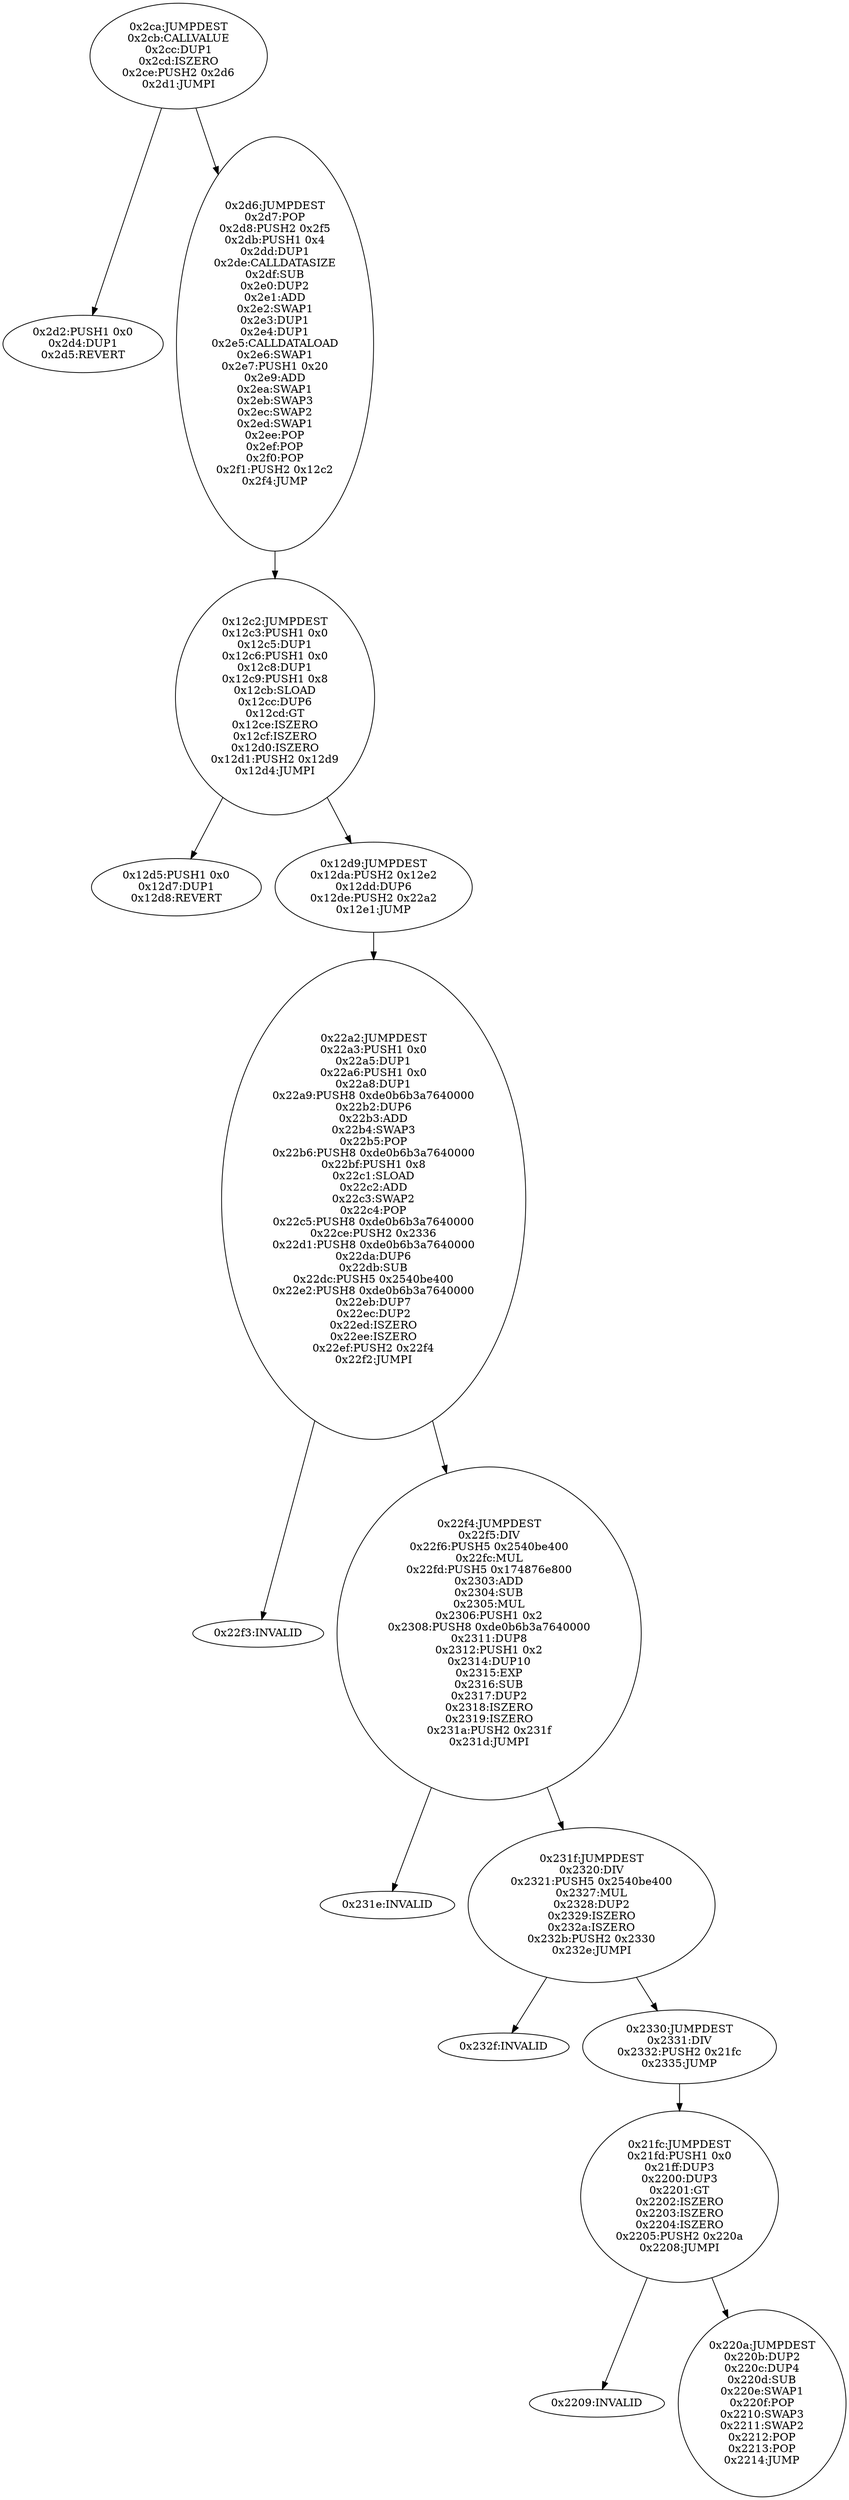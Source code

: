 digraph{
714[label="0x2ca:JUMPDEST
0x2cb:CALLVALUE
0x2cc:DUP1
0x2cd:ISZERO
0x2ce:PUSH2 0x2d6
0x2d1:JUMPI"]
714 -> 722
714 -> 726
722[label="0x2d2:PUSH1 0x0
0x2d4:DUP1
0x2d5:REVERT"]
726[label="0x2d6:JUMPDEST
0x2d7:POP
0x2d8:PUSH2 0x2f5
0x2db:PUSH1 0x4
0x2dd:DUP1
0x2de:CALLDATASIZE
0x2df:SUB
0x2e0:DUP2
0x2e1:ADD
0x2e2:SWAP1
0x2e3:DUP1
0x2e4:DUP1
0x2e5:CALLDATALOAD
0x2e6:SWAP1
0x2e7:PUSH1 0x20
0x2e9:ADD
0x2ea:SWAP1
0x2eb:SWAP3
0x2ec:SWAP2
0x2ed:SWAP1
0x2ee:POP
0x2ef:POP
0x2f0:POP
0x2f1:PUSH2 0x12c2
0x2f4:JUMP"]
726 -> 4802
4802[label="0x12c2:JUMPDEST
0x12c3:PUSH1 0x0
0x12c5:DUP1
0x12c6:PUSH1 0x0
0x12c8:DUP1
0x12c9:PUSH1 0x8
0x12cb:SLOAD
0x12cc:DUP6
0x12cd:GT
0x12ce:ISZERO
0x12cf:ISZERO
0x12d0:ISZERO
0x12d1:PUSH2 0x12d9
0x12d4:JUMPI"]
4802 -> 4821
4802 -> 4825
4821[label="0x12d5:PUSH1 0x0
0x12d7:DUP1
0x12d8:REVERT"]
4825[label="0x12d9:JUMPDEST
0x12da:PUSH2 0x12e2
0x12dd:DUP6
0x12de:PUSH2 0x22a2
0x12e1:JUMP"]
4825 -> 8866
8866[label="0x22a2:JUMPDEST
0x22a3:PUSH1 0x0
0x22a5:DUP1
0x22a6:PUSH1 0x0
0x22a8:DUP1
0x22a9:PUSH8 0xde0b6b3a7640000
0x22b2:DUP6
0x22b3:ADD
0x22b4:SWAP3
0x22b5:POP
0x22b6:PUSH8 0xde0b6b3a7640000
0x22bf:PUSH1 0x8
0x22c1:SLOAD
0x22c2:ADD
0x22c3:SWAP2
0x22c4:POP
0x22c5:PUSH8 0xde0b6b3a7640000
0x22ce:PUSH2 0x2336
0x22d1:PUSH8 0xde0b6b3a7640000
0x22da:DUP6
0x22db:SUB
0x22dc:PUSH5 0x2540be400
0x22e2:PUSH8 0xde0b6b3a7640000
0x22eb:DUP7
0x22ec:DUP2
0x22ed:ISZERO
0x22ee:ISZERO
0x22ef:PUSH2 0x22f4
0x22f2:JUMPI"]
8866 -> 8947
8866 -> 8948
8947[label="0x22f3:INVALID"]
8948[label="0x22f4:JUMPDEST
0x22f5:DIV
0x22f6:PUSH5 0x2540be400
0x22fc:MUL
0x22fd:PUSH5 0x174876e800
0x2303:ADD
0x2304:SUB
0x2305:MUL
0x2306:PUSH1 0x2
0x2308:PUSH8 0xde0b6b3a7640000
0x2311:DUP8
0x2312:PUSH1 0x2
0x2314:DUP10
0x2315:EXP
0x2316:SUB
0x2317:DUP2
0x2318:ISZERO
0x2319:ISZERO
0x231a:PUSH2 0x231f
0x231d:JUMPI"]
8948 -> 8990
8948 -> 8991
8990[label="0x231e:INVALID"]
8991[label="0x231f:JUMPDEST
0x2320:DIV
0x2321:PUSH5 0x2540be400
0x2327:MUL
0x2328:DUP2
0x2329:ISZERO
0x232a:ISZERO
0x232b:PUSH2 0x2330
0x232e:JUMPI"]
8991 -> 9007
8991 -> 9008
9007[label="0x232f:INVALID"]
9008[label="0x2330:JUMPDEST
0x2331:DIV
0x2332:PUSH2 0x21fc
0x2335:JUMP"]
9008 -> 8700
8700[label="0x21fc:JUMPDEST
0x21fd:PUSH1 0x0
0x21ff:DUP3
0x2200:DUP3
0x2201:GT
0x2202:ISZERO
0x2203:ISZERO
0x2204:ISZERO
0x2205:PUSH2 0x220a
0x2208:JUMPI"]
8700 -> 8713
8700 -> 8714
8713[label="0x2209:INVALID"]
8714[label="0x220a:JUMPDEST
0x220b:DUP2
0x220c:DUP4
0x220d:SUB
0x220e:SWAP1
0x220f:POP
0x2210:SWAP3
0x2211:SWAP2
0x2212:POP
0x2213:POP
0x2214:JUMP"]

}